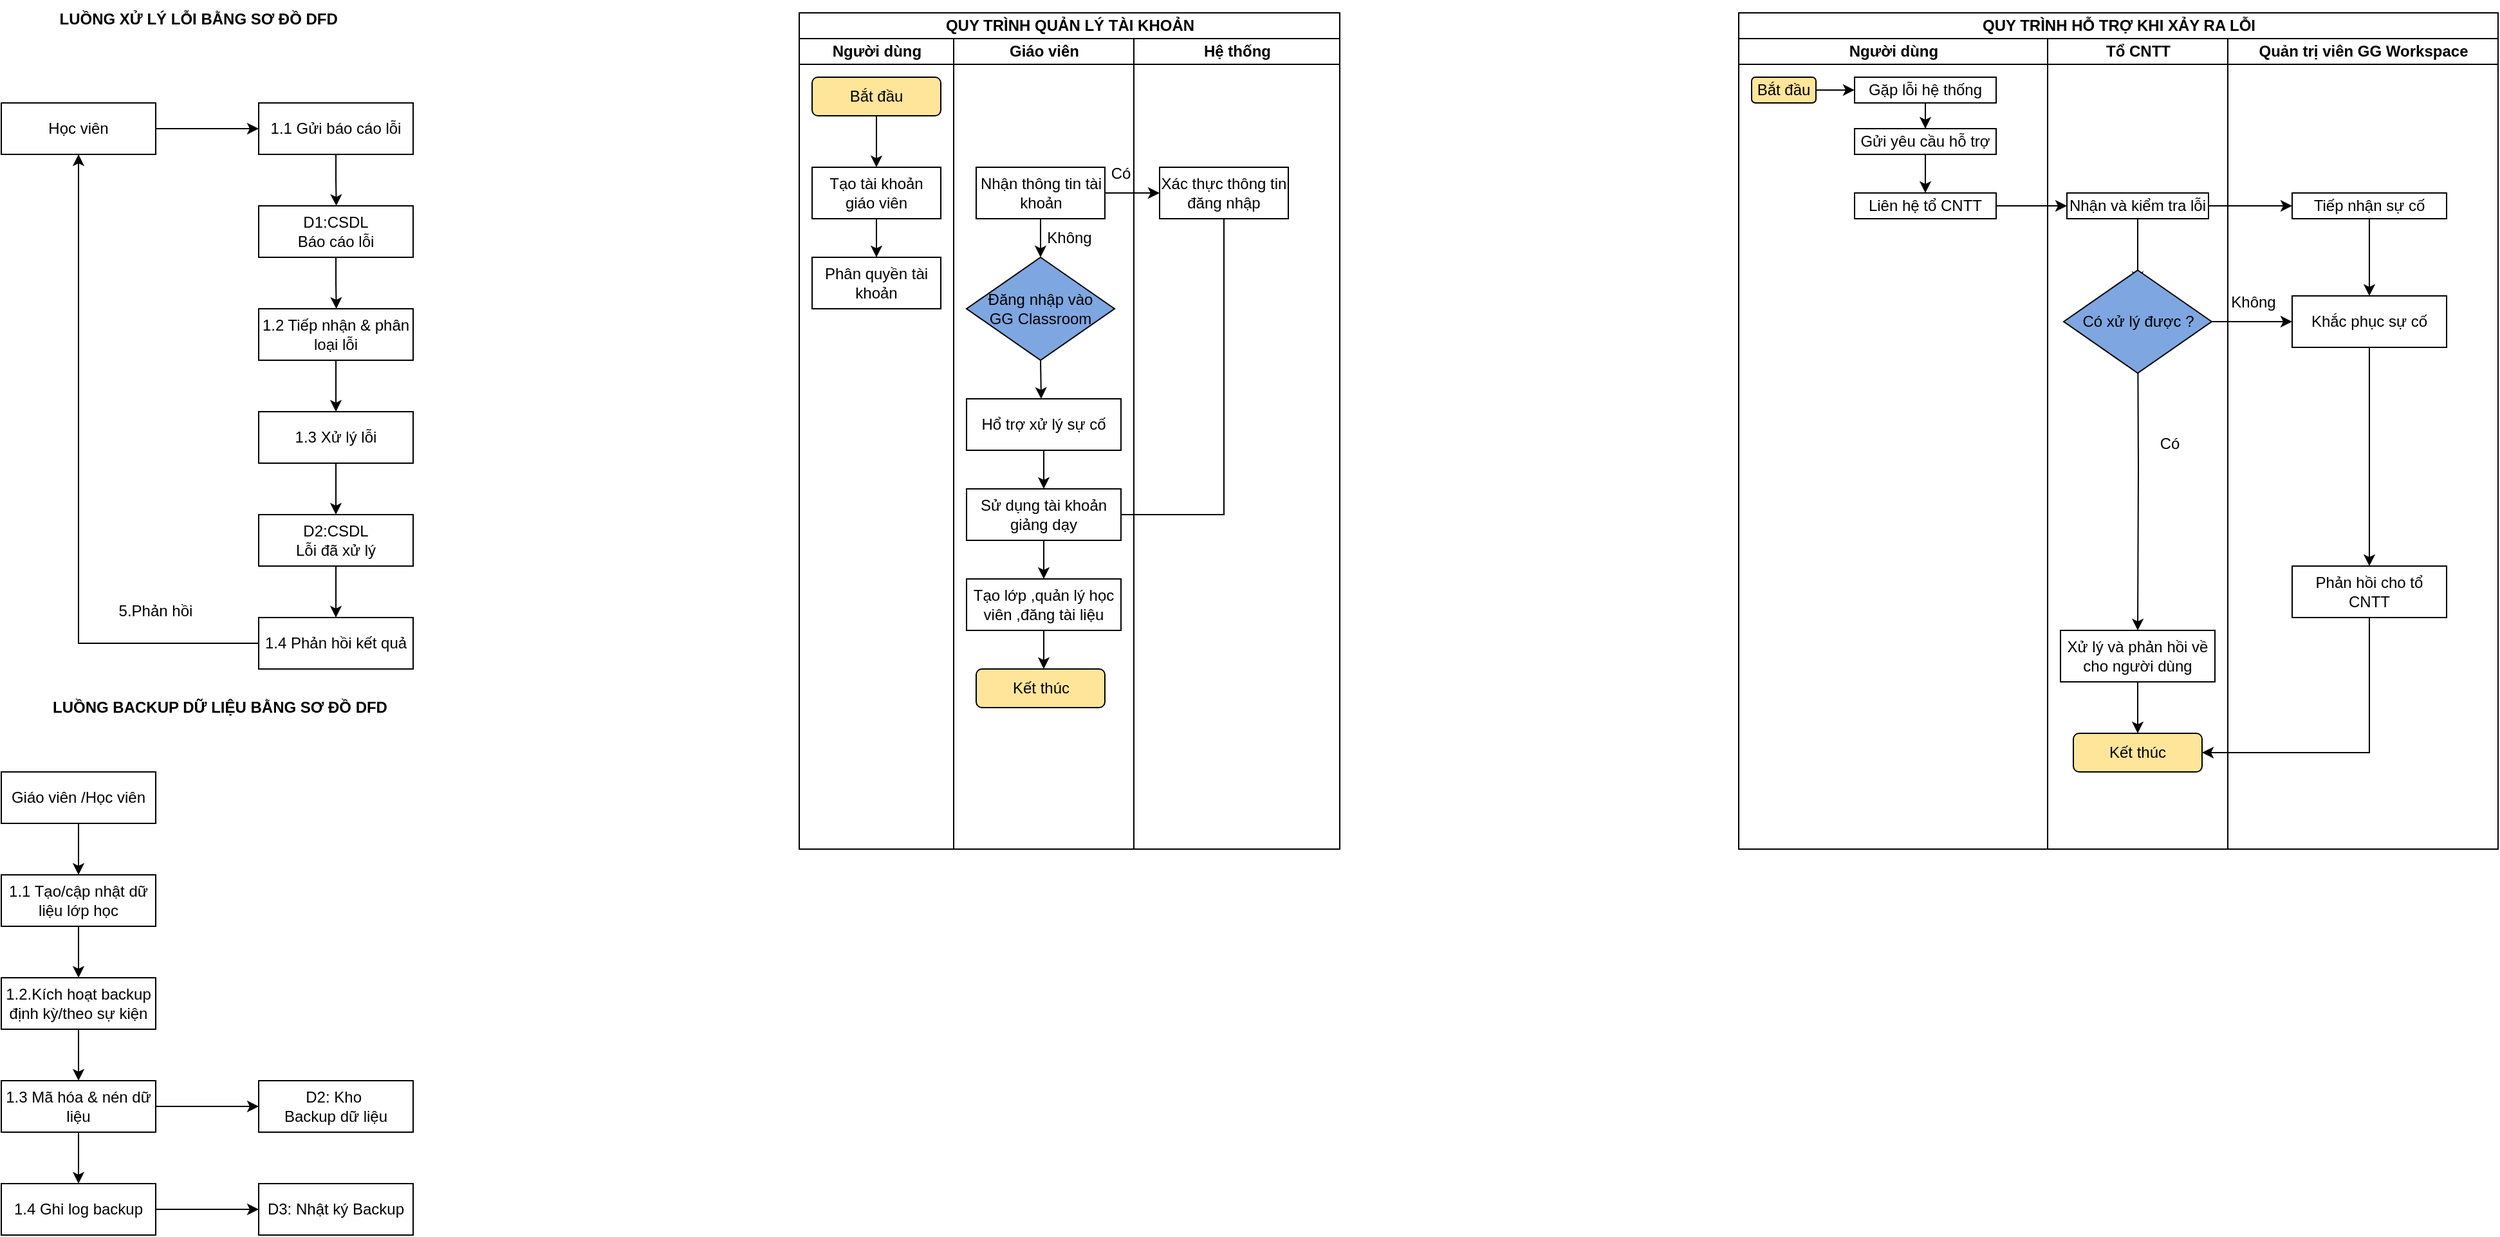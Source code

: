 <mxfile version="26.2.13">
  <diagram name="Page-1" id="2YBvvXClWsGukQMizWep">
    <mxGraphModel dx="2456" dy="811" grid="1" gridSize="10" guides="1" tooltips="1" connect="1" arrows="1" fold="1" page="1" pageScale="1" pageWidth="850" pageHeight="1100" math="0" shadow="0">
      <root>
        <mxCell id="0" />
        <mxCell id="1" parent="0" />
        <mxCell id="YN-AbOxAB9IHfIeV8c2e-1" value="QUY TRÌNH QUẢN LÝ TÀI KHOẢN" style="swimlane;childLayout=stackLayout;resizeParent=1;resizeParentMax=0;startSize=20;html=1;" parent="1" vertex="1">
          <mxGeometry x="-180.0" y="50" width="420" height="650" as="geometry" />
        </mxCell>
        <mxCell id="YN-AbOxAB9IHfIeV8c2e-2" value="Người dùng" style="swimlane;startSize=20;html=1;" parent="YN-AbOxAB9IHfIeV8c2e-1" vertex="1">
          <mxGeometry y="20" width="120" height="630" as="geometry" />
        </mxCell>
        <mxCell id="YN-AbOxAB9IHfIeV8c2e-6" value="Bắt đầu" style="rounded=1;whiteSpace=wrap;html=1;fillColor=#FFE599;" parent="YN-AbOxAB9IHfIeV8c2e-2" vertex="1">
          <mxGeometry x="10" y="30" width="100" height="30" as="geometry" />
        </mxCell>
        <mxCell id="YN-AbOxAB9IHfIeV8c2e-8" value="Tạo tài khoản giáo viên" style="rounded=0;whiteSpace=wrap;html=1;" parent="YN-AbOxAB9IHfIeV8c2e-2" vertex="1">
          <mxGeometry x="10" y="100" width="100" height="40" as="geometry" />
        </mxCell>
        <mxCell id="YN-AbOxAB9IHfIeV8c2e-7" style="edgeStyle=orthogonalEdgeStyle;rounded=0;orthogonalLoop=1;jettySize=auto;html=1;exitX=0.5;exitY=1;exitDx=0;exitDy=0;" parent="YN-AbOxAB9IHfIeV8c2e-2" source="YN-AbOxAB9IHfIeV8c2e-6" target="YN-AbOxAB9IHfIeV8c2e-8" edge="1">
          <mxGeometry relative="1" as="geometry">
            <mxPoint x="60.0" y="90" as="targetPoint" />
          </mxGeometry>
        </mxCell>
        <mxCell id="YN-AbOxAB9IHfIeV8c2e-10" value="Phân quyền tài khoản" style="rounded=0;whiteSpace=wrap;html=1;" parent="YN-AbOxAB9IHfIeV8c2e-2" vertex="1">
          <mxGeometry x="10.0" y="170" width="100" height="40" as="geometry" />
        </mxCell>
        <mxCell id="YN-AbOxAB9IHfIeV8c2e-9" style="edgeStyle=orthogonalEdgeStyle;rounded=0;orthogonalLoop=1;jettySize=auto;html=1;exitX=0.5;exitY=1;exitDx=0;exitDy=0;" parent="YN-AbOxAB9IHfIeV8c2e-2" source="YN-AbOxAB9IHfIeV8c2e-8" target="YN-AbOxAB9IHfIeV8c2e-10" edge="1">
          <mxGeometry relative="1" as="geometry">
            <mxPoint x="60.0" y="170" as="targetPoint" />
          </mxGeometry>
        </mxCell>
        <mxCell id="YN-AbOxAB9IHfIeV8c2e-3" value="Giáo viên" style="swimlane;startSize=20;html=1;" parent="YN-AbOxAB9IHfIeV8c2e-1" vertex="1">
          <mxGeometry x="120" y="20" width="140" height="630" as="geometry" />
        </mxCell>
        <mxCell id="YN-AbOxAB9IHfIeV8c2e-15" style="edgeStyle=orthogonalEdgeStyle;rounded=0;orthogonalLoop=1;jettySize=auto;html=1;exitX=0.5;exitY=1;exitDx=0;exitDy=0;entryX=0.5;entryY=0;entryDx=0;entryDy=0;" parent="YN-AbOxAB9IHfIeV8c2e-3" source="YN-AbOxAB9IHfIeV8c2e-11" target="YN-AbOxAB9IHfIeV8c2e-13" edge="1">
          <mxGeometry relative="1" as="geometry" />
        </mxCell>
        <mxCell id="YN-AbOxAB9IHfIeV8c2e-24" style="edgeStyle=orthogonalEdgeStyle;rounded=0;orthogonalLoop=1;jettySize=auto;html=1;exitX=1;exitY=0.5;exitDx=0;exitDy=0;" parent="YN-AbOxAB9IHfIeV8c2e-3" source="YN-AbOxAB9IHfIeV8c2e-11" edge="1">
          <mxGeometry relative="1" as="geometry">
            <mxPoint x="160.0" y="120" as="targetPoint" />
          </mxGeometry>
        </mxCell>
        <mxCell id="YN-AbOxAB9IHfIeV8c2e-11" value="Nhận thông tin tài khoản" style="rounded=0;whiteSpace=wrap;html=1;" parent="YN-AbOxAB9IHfIeV8c2e-3" vertex="1">
          <mxGeometry x="17.5" y="100" width="100" height="40" as="geometry" />
        </mxCell>
        <mxCell id="YN-AbOxAB9IHfIeV8c2e-16" style="edgeStyle=orthogonalEdgeStyle;rounded=0;orthogonalLoop=1;jettySize=auto;html=1;exitX=0.5;exitY=1;exitDx=0;exitDy=0;" parent="YN-AbOxAB9IHfIeV8c2e-3" source="YN-AbOxAB9IHfIeV8c2e-13" edge="1">
          <mxGeometry relative="1" as="geometry">
            <mxPoint x="68.0" y="280" as="targetPoint" />
          </mxGeometry>
        </mxCell>
        <mxCell id="YN-AbOxAB9IHfIeV8c2e-13" value="Đăng nhập vào&lt;br&gt;GG Classroom" style="rhombus;whiteSpace=wrap;html=1;fillColor=#7EA6E0;" parent="YN-AbOxAB9IHfIeV8c2e-3" vertex="1">
          <mxGeometry x="10" y="170" width="115" height="80" as="geometry" />
        </mxCell>
        <mxCell id="YN-AbOxAB9IHfIeV8c2e-17" value="Hổ trợ xử lý sự cố" style="rounded=0;whiteSpace=wrap;html=1;" parent="YN-AbOxAB9IHfIeV8c2e-3" vertex="1">
          <mxGeometry x="10" y="280" width="120" height="40" as="geometry" />
        </mxCell>
        <mxCell id="YN-AbOxAB9IHfIeV8c2e-19" value="Sử dụng tài khoản giảng dạy" style="rounded=0;whiteSpace=wrap;html=1;" parent="YN-AbOxAB9IHfIeV8c2e-3" vertex="1">
          <mxGeometry x="10" y="350" width="120" height="40" as="geometry" />
        </mxCell>
        <mxCell id="YN-AbOxAB9IHfIeV8c2e-18" style="edgeStyle=orthogonalEdgeStyle;rounded=0;orthogonalLoop=1;jettySize=auto;html=1;exitX=0.5;exitY=1;exitDx=0;exitDy=0;" parent="YN-AbOxAB9IHfIeV8c2e-3" source="YN-AbOxAB9IHfIeV8c2e-17" target="YN-AbOxAB9IHfIeV8c2e-19" edge="1">
          <mxGeometry relative="1" as="geometry">
            <mxPoint x="70.0" y="360" as="targetPoint" />
          </mxGeometry>
        </mxCell>
        <mxCell id="YN-AbOxAB9IHfIeV8c2e-20" style="edgeStyle=orthogonalEdgeStyle;rounded=0;orthogonalLoop=1;jettySize=auto;html=1;exitX=0.5;exitY=1;exitDx=0;exitDy=0;" parent="YN-AbOxAB9IHfIeV8c2e-3" source="YN-AbOxAB9IHfIeV8c2e-19" edge="1">
          <mxGeometry relative="1" as="geometry">
            <mxPoint x="70.0" y="420" as="targetPoint" />
          </mxGeometry>
        </mxCell>
        <mxCell id="YN-AbOxAB9IHfIeV8c2e-28" value="Có" style="text;html=1;align=center;verticalAlign=middle;whiteSpace=wrap;rounded=0;" parent="YN-AbOxAB9IHfIeV8c2e-3" vertex="1">
          <mxGeometry x="100.0" y="90" width="60" height="30" as="geometry" />
        </mxCell>
        <mxCell id="YN-AbOxAB9IHfIeV8c2e-29" value="Không" style="text;html=1;align=center;verticalAlign=middle;whiteSpace=wrap;rounded=0;" parent="YN-AbOxAB9IHfIeV8c2e-3" vertex="1">
          <mxGeometry x="60.0" y="140" width="60" height="30" as="geometry" />
        </mxCell>
        <mxCell id="YN-AbOxAB9IHfIeV8c2e-44" style="edgeStyle=orthogonalEdgeStyle;rounded=0;orthogonalLoop=1;jettySize=auto;html=1;exitX=0.5;exitY=1;exitDx=0;exitDy=0;" parent="YN-AbOxAB9IHfIeV8c2e-3" source="YN-AbOxAB9IHfIeV8c2e-37" edge="1">
          <mxGeometry relative="1" as="geometry">
            <mxPoint x="70.0" y="490" as="targetPoint" />
          </mxGeometry>
        </mxCell>
        <mxCell id="YN-AbOxAB9IHfIeV8c2e-37" value="Tạo lớp ,quản lý học viên ,đăng tài liệu" style="rounded=0;whiteSpace=wrap;html=1;" parent="YN-AbOxAB9IHfIeV8c2e-3" vertex="1">
          <mxGeometry x="10" y="420" width="120" height="40" as="geometry" />
        </mxCell>
        <mxCell id="YN-AbOxAB9IHfIeV8c2e-36" value="Kết thúc" style="rounded=1;whiteSpace=wrap;html=1;fillColor=#FFE599;" parent="YN-AbOxAB9IHfIeV8c2e-3" vertex="1">
          <mxGeometry x="17.5" y="490" width="100" height="30" as="geometry" />
        </mxCell>
        <mxCell id="YN-AbOxAB9IHfIeV8c2e-5" value="Hệ thống" style="swimlane;startSize=20;html=1;" parent="YN-AbOxAB9IHfIeV8c2e-1" vertex="1">
          <mxGeometry x="260" y="20" width="160" height="630" as="geometry" />
        </mxCell>
        <mxCell id="YN-AbOxAB9IHfIeV8c2e-26" value="Xác thực thông tin đăng nhập" style="rounded=0;whiteSpace=wrap;html=1;" parent="YN-AbOxAB9IHfIeV8c2e-5" vertex="1">
          <mxGeometry x="20" y="100" width="100" height="40" as="geometry" />
        </mxCell>
        <mxCell id="YN-AbOxAB9IHfIeV8c2e-35" value="" style="endArrow=none;html=1;rounded=0;entryX=0.5;entryY=1;entryDx=0;entryDy=0;" parent="YN-AbOxAB9IHfIeV8c2e-1" source="YN-AbOxAB9IHfIeV8c2e-19" target="YN-AbOxAB9IHfIeV8c2e-26" edge="1">
          <mxGeometry width="50" height="50" relative="1" as="geometry">
            <mxPoint x="180.0" y="430" as="sourcePoint" />
            <mxPoint x="230.0" y="380" as="targetPoint" />
            <Array as="points">
              <mxPoint x="330.0" y="390" />
            </Array>
          </mxGeometry>
        </mxCell>
        <mxCell id="crW1MWPLfhh7JatGZTCZ-1" value="QUY TRÌNH HỖ TRỢ KHI XẢY RA LỖI" style="swimlane;childLayout=stackLayout;resizeParent=1;resizeParentMax=0;startSize=20;html=1;" parent="1" vertex="1">
          <mxGeometry x="550" y="50" width="590" height="650" as="geometry" />
        </mxCell>
        <mxCell id="crW1MWPLfhh7JatGZTCZ-2" value="Người dùng" style="swimlane;startSize=20;html=1;" parent="crW1MWPLfhh7JatGZTCZ-1" vertex="1">
          <mxGeometry y="20" width="240" height="630" as="geometry" />
        </mxCell>
        <mxCell id="crW1MWPLfhh7JatGZTCZ-26" style="edgeStyle=orthogonalEdgeStyle;rounded=0;orthogonalLoop=1;jettySize=auto;html=1;exitX=1;exitY=0.5;exitDx=0;exitDy=0;" parent="crW1MWPLfhh7JatGZTCZ-2" source="crW1MWPLfhh7JatGZTCZ-3" edge="1">
          <mxGeometry relative="1" as="geometry">
            <mxPoint x="90" y="39.963" as="targetPoint" />
          </mxGeometry>
        </mxCell>
        <mxCell id="crW1MWPLfhh7JatGZTCZ-3" value="Bắt đầu" style="rounded=1;whiteSpace=wrap;html=1;fillColor=#FFE599;" parent="crW1MWPLfhh7JatGZTCZ-2" vertex="1">
          <mxGeometry x="10" y="30" width="50" height="20" as="geometry" />
        </mxCell>
        <mxCell id="crW1MWPLfhh7JatGZTCZ-4" value="Gặp lỗi hệ thống" style="rounded=0;whiteSpace=wrap;html=1;" parent="crW1MWPLfhh7JatGZTCZ-2" vertex="1">
          <mxGeometry x="90" y="30" width="110" height="20" as="geometry" />
        </mxCell>
        <mxCell id="PWGADYU7eV553-YgmMH2-9" style="edgeStyle=orthogonalEdgeStyle;rounded=0;orthogonalLoop=1;jettySize=auto;html=1;exitX=0.5;exitY=1;exitDx=0;exitDy=0;entryX=0.5;entryY=0;entryDx=0;entryDy=0;" edge="1" parent="crW1MWPLfhh7JatGZTCZ-2" source="crW1MWPLfhh7JatGZTCZ-6" target="PWGADYU7eV553-YgmMH2-1">
          <mxGeometry relative="1" as="geometry" />
        </mxCell>
        <mxCell id="crW1MWPLfhh7JatGZTCZ-6" value="Gửi yêu cầu hỗ trợ" style="rounded=0;whiteSpace=wrap;html=1;" parent="crW1MWPLfhh7JatGZTCZ-2" vertex="1">
          <mxGeometry x="90" y="70" width="110" height="20" as="geometry" />
        </mxCell>
        <mxCell id="crW1MWPLfhh7JatGZTCZ-7" style="edgeStyle=orthogonalEdgeStyle;rounded=0;orthogonalLoop=1;jettySize=auto;html=1;exitX=0.5;exitY=1;exitDx=0;exitDy=0;" parent="crW1MWPLfhh7JatGZTCZ-2" source="crW1MWPLfhh7JatGZTCZ-4" target="crW1MWPLfhh7JatGZTCZ-6" edge="1">
          <mxGeometry relative="1" as="geometry">
            <mxPoint x="60.0" y="170" as="targetPoint" />
          </mxGeometry>
        </mxCell>
        <mxCell id="PWGADYU7eV553-YgmMH2-1" value="Liên hệ tổ CNTT" style="rounded=0;whiteSpace=wrap;html=1;" vertex="1" parent="crW1MWPLfhh7JatGZTCZ-2">
          <mxGeometry x="90" y="120" width="110" height="20" as="geometry" />
        </mxCell>
        <mxCell id="crW1MWPLfhh7JatGZTCZ-8" value="Tổ CNTT" style="swimlane;startSize=20;html=1;" parent="crW1MWPLfhh7JatGZTCZ-1" vertex="1">
          <mxGeometry x="240" y="20" width="140" height="630" as="geometry" />
        </mxCell>
        <mxCell id="crW1MWPLfhh7JatGZTCZ-30" style="edgeStyle=orthogonalEdgeStyle;rounded=0;orthogonalLoop=1;jettySize=auto;html=1;exitX=0.5;exitY=1;exitDx=0;exitDy=0;" parent="crW1MWPLfhh7JatGZTCZ-8" source="crW1MWPLfhh7JatGZTCZ-11" edge="1">
          <mxGeometry relative="1" as="geometry">
            <mxPoint x="70" y="190" as="targetPoint" />
          </mxGeometry>
        </mxCell>
        <mxCell id="crW1MWPLfhh7JatGZTCZ-11" value="Nhận và kiểm tra lỗi" style="rounded=0;whiteSpace=wrap;html=1;" parent="crW1MWPLfhh7JatGZTCZ-8" vertex="1">
          <mxGeometry x="15" y="120" width="110" height="20" as="geometry" />
        </mxCell>
        <mxCell id="crW1MWPLfhh7JatGZTCZ-60" style="edgeStyle=orthogonalEdgeStyle;rounded=0;orthogonalLoop=1;jettySize=auto;html=1;exitX=0.5;exitY=1;exitDx=0;exitDy=0;" parent="crW1MWPLfhh7JatGZTCZ-8" source="crW1MWPLfhh7JatGZTCZ-15" target="crW1MWPLfhh7JatGZTCZ-22" edge="1">
          <mxGeometry relative="1" as="geometry" />
        </mxCell>
        <mxCell id="crW1MWPLfhh7JatGZTCZ-15" value="Xử lý và phản hồi về cho người dùng" style="rounded=0;whiteSpace=wrap;html=1;" parent="crW1MWPLfhh7JatGZTCZ-8" vertex="1">
          <mxGeometry x="10" y="460" width="120" height="40" as="geometry" />
        </mxCell>
        <mxCell id="crW1MWPLfhh7JatGZTCZ-16" style="edgeStyle=orthogonalEdgeStyle;rounded=0;orthogonalLoop=1;jettySize=auto;html=1;exitX=0.5;exitY=1;exitDx=0;exitDy=0;" parent="crW1MWPLfhh7JatGZTCZ-8" target="crW1MWPLfhh7JatGZTCZ-15" edge="1">
          <mxGeometry relative="1" as="geometry">
            <mxPoint x="70.0" y="360" as="targetPoint" />
            <mxPoint x="70" y="210" as="sourcePoint" />
          </mxGeometry>
        </mxCell>
        <mxCell id="crW1MWPLfhh7JatGZTCZ-22" value="Kết thúc" style="rounded=1;whiteSpace=wrap;html=1;fillColor=#FFE599;" parent="crW1MWPLfhh7JatGZTCZ-8" vertex="1">
          <mxGeometry x="20.0" y="540" width="100" height="30" as="geometry" />
        </mxCell>
        <mxCell id="crW1MWPLfhh7JatGZTCZ-27" value="Có xử lý được ?" style="rhombus;whiteSpace=wrap;html=1;fillColor=#7EA6E0;" parent="crW1MWPLfhh7JatGZTCZ-8" vertex="1">
          <mxGeometry x="12.5" y="180" width="115" height="80" as="geometry" />
        </mxCell>
        <mxCell id="crW1MWPLfhh7JatGZTCZ-68" value="Có" style="text;html=1;align=center;verticalAlign=middle;whiteSpace=wrap;rounded=0;" parent="crW1MWPLfhh7JatGZTCZ-8" vertex="1">
          <mxGeometry x="65" y="300" width="60" height="30" as="geometry" />
        </mxCell>
        <mxCell id="crW1MWPLfhh7JatGZTCZ-23" value="Quản trị viên GG Workspace" style="swimlane;startSize=20;html=1;" parent="crW1MWPLfhh7JatGZTCZ-1" vertex="1">
          <mxGeometry x="380" y="20" width="210" height="630" as="geometry" />
        </mxCell>
        <mxCell id="crW1MWPLfhh7JatGZTCZ-48" style="edgeStyle=orthogonalEdgeStyle;rounded=0;orthogonalLoop=1;jettySize=auto;html=1;exitX=0.5;exitY=1;exitDx=0;exitDy=0;" parent="crW1MWPLfhh7JatGZTCZ-23" source="crW1MWPLfhh7JatGZTCZ-24" target="crW1MWPLfhh7JatGZTCZ-47" edge="1">
          <mxGeometry relative="1" as="geometry" />
        </mxCell>
        <mxCell id="crW1MWPLfhh7JatGZTCZ-24" value="Tiếp nhận sự cố" style="rounded=0;whiteSpace=wrap;html=1;" parent="crW1MWPLfhh7JatGZTCZ-23" vertex="1">
          <mxGeometry x="50" y="120" width="120" height="20" as="geometry" />
        </mxCell>
        <mxCell id="PWGADYU7eV553-YgmMH2-11" style="edgeStyle=orthogonalEdgeStyle;rounded=0;orthogonalLoop=1;jettySize=auto;html=1;exitX=0.5;exitY=1;exitDx=0;exitDy=0;entryX=0.5;entryY=0;entryDx=0;entryDy=0;" edge="1" parent="crW1MWPLfhh7JatGZTCZ-23" source="crW1MWPLfhh7JatGZTCZ-47" target="crW1MWPLfhh7JatGZTCZ-53">
          <mxGeometry relative="1" as="geometry" />
        </mxCell>
        <mxCell id="crW1MWPLfhh7JatGZTCZ-47" value="Khắc phục sự cố" style="rounded=0;whiteSpace=wrap;html=1;" parent="crW1MWPLfhh7JatGZTCZ-23" vertex="1">
          <mxGeometry x="50" y="200" width="120" height="40" as="geometry" />
        </mxCell>
        <mxCell id="crW1MWPLfhh7JatGZTCZ-53" value="Phản hồi cho tổ CNTT" style="rounded=0;whiteSpace=wrap;html=1;" parent="crW1MWPLfhh7JatGZTCZ-23" vertex="1">
          <mxGeometry x="50" y="410" width="120" height="40" as="geometry" />
        </mxCell>
        <mxCell id="crW1MWPLfhh7JatGZTCZ-69" value="Không" style="text;html=1;align=center;verticalAlign=middle;whiteSpace=wrap;rounded=0;" parent="crW1MWPLfhh7JatGZTCZ-23" vertex="1">
          <mxGeometry x="-10" y="190" width="60" height="30" as="geometry" />
        </mxCell>
        <mxCell id="crW1MWPLfhh7JatGZTCZ-34" style="edgeStyle=orthogonalEdgeStyle;rounded=0;orthogonalLoop=1;jettySize=auto;html=1;exitX=1;exitY=0.5;exitDx=0;exitDy=0;entryX=0;entryY=0.5;entryDx=0;entryDy=0;" parent="crW1MWPLfhh7JatGZTCZ-1" source="crW1MWPLfhh7JatGZTCZ-11" target="crW1MWPLfhh7JatGZTCZ-24" edge="1">
          <mxGeometry relative="1" as="geometry">
            <mxPoint x="410" y="119.963" as="targetPoint" />
          </mxGeometry>
        </mxCell>
        <mxCell id="PWGADYU7eV553-YgmMH2-2" style="edgeStyle=orthogonalEdgeStyle;rounded=0;orthogonalLoop=1;jettySize=auto;html=1;exitX=1;exitY=0.5;exitDx=0;exitDy=0;entryX=0;entryY=0.5;entryDx=0;entryDy=0;" edge="1" parent="crW1MWPLfhh7JatGZTCZ-1" source="crW1MWPLfhh7JatGZTCZ-27" target="crW1MWPLfhh7JatGZTCZ-47">
          <mxGeometry relative="1" as="geometry" />
        </mxCell>
        <mxCell id="PWGADYU7eV553-YgmMH2-10" style="edgeStyle=orthogonalEdgeStyle;rounded=0;orthogonalLoop=1;jettySize=auto;html=1;exitX=0.5;exitY=1;exitDx=0;exitDy=0;entryX=1;entryY=0.5;entryDx=0;entryDy=0;" edge="1" parent="crW1MWPLfhh7JatGZTCZ-1" source="crW1MWPLfhh7JatGZTCZ-53" target="crW1MWPLfhh7JatGZTCZ-22">
          <mxGeometry relative="1" as="geometry" />
        </mxCell>
        <mxCell id="PWGADYU7eV553-YgmMH2-15" style="edgeStyle=orthogonalEdgeStyle;rounded=0;orthogonalLoop=1;jettySize=auto;html=1;exitX=1;exitY=0.5;exitDx=0;exitDy=0;entryX=0;entryY=0.5;entryDx=0;entryDy=0;" edge="1" parent="crW1MWPLfhh7JatGZTCZ-1" source="PWGADYU7eV553-YgmMH2-1" target="crW1MWPLfhh7JatGZTCZ-11">
          <mxGeometry relative="1" as="geometry" />
        </mxCell>
        <mxCell id="crW1MWPLfhh7JatGZTCZ-76" style="edgeStyle=orthogonalEdgeStyle;rounded=0;orthogonalLoop=1;jettySize=auto;html=1;exitX=1;exitY=0.5;exitDx=0;exitDy=0;" parent="1" source="crW1MWPLfhh7JatGZTCZ-75" target="crW1MWPLfhh7JatGZTCZ-77" edge="1">
          <mxGeometry relative="1" as="geometry">
            <mxPoint x="-600" y="140.444" as="targetPoint" />
          </mxGeometry>
        </mxCell>
        <mxCell id="crW1MWPLfhh7JatGZTCZ-75" value="Học viên" style="rounded=0;whiteSpace=wrap;html=1;" parent="1" vertex="1">
          <mxGeometry x="-800" y="120" width="120" height="40" as="geometry" />
        </mxCell>
        <mxCell id="crW1MWPLfhh7JatGZTCZ-78" style="edgeStyle=orthogonalEdgeStyle;rounded=0;orthogonalLoop=1;jettySize=auto;html=1;exitX=0.5;exitY=1;exitDx=0;exitDy=0;" parent="1" source="crW1MWPLfhh7JatGZTCZ-77" edge="1">
          <mxGeometry relative="1" as="geometry">
            <mxPoint x="-539.667" y="200" as="targetPoint" />
          </mxGeometry>
        </mxCell>
        <mxCell id="crW1MWPLfhh7JatGZTCZ-77" value="1.1 Gửi báo cáo lỗi" style="rounded=0;whiteSpace=wrap;html=1;" parent="1" vertex="1">
          <mxGeometry x="-600" y="120" width="120" height="40" as="geometry" />
        </mxCell>
        <mxCell id="crW1MWPLfhh7JatGZTCZ-81" style="edgeStyle=orthogonalEdgeStyle;rounded=0;orthogonalLoop=1;jettySize=auto;html=1;exitX=0.5;exitY=1;exitDx=0;exitDy=0;" parent="1" source="crW1MWPLfhh7JatGZTCZ-80" edge="1">
          <mxGeometry relative="1" as="geometry">
            <mxPoint x="-539.667" y="280" as="targetPoint" />
          </mxGeometry>
        </mxCell>
        <mxCell id="crW1MWPLfhh7JatGZTCZ-80" value="D1:CSDL&lt;br&gt;Báo cáo lỗi" style="rounded=0;whiteSpace=wrap;html=1;" parent="1" vertex="1">
          <mxGeometry x="-600" y="200" width="120" height="40" as="geometry" />
        </mxCell>
        <mxCell id="crW1MWPLfhh7JatGZTCZ-84" style="edgeStyle=orthogonalEdgeStyle;rounded=0;orthogonalLoop=1;jettySize=auto;html=1;exitX=0.5;exitY=1;exitDx=0;exitDy=0;entryX=0.5;entryY=0;entryDx=0;entryDy=0;" parent="1" source="crW1MWPLfhh7JatGZTCZ-82" target="crW1MWPLfhh7JatGZTCZ-83" edge="1">
          <mxGeometry relative="1" as="geometry" />
        </mxCell>
        <mxCell id="crW1MWPLfhh7JatGZTCZ-82" value="1.2 Tiếp nhận &amp;amp; phân loại lỗi" style="rounded=0;whiteSpace=wrap;html=1;" parent="1" vertex="1">
          <mxGeometry x="-600" y="280" width="120" height="40" as="geometry" />
        </mxCell>
        <mxCell id="crW1MWPLfhh7JatGZTCZ-87" style="edgeStyle=orthogonalEdgeStyle;rounded=0;orthogonalLoop=1;jettySize=auto;html=1;exitX=0.5;exitY=1;exitDx=0;exitDy=0;entryX=0.5;entryY=0;entryDx=0;entryDy=0;" parent="1" source="crW1MWPLfhh7JatGZTCZ-83" target="crW1MWPLfhh7JatGZTCZ-85" edge="1">
          <mxGeometry relative="1" as="geometry" />
        </mxCell>
        <mxCell id="crW1MWPLfhh7JatGZTCZ-83" value="1.3 Xử lý lỗi" style="rounded=0;whiteSpace=wrap;html=1;" parent="1" vertex="1">
          <mxGeometry x="-600" y="360" width="120" height="40" as="geometry" />
        </mxCell>
        <mxCell id="crW1MWPLfhh7JatGZTCZ-88" style="edgeStyle=orthogonalEdgeStyle;rounded=0;orthogonalLoop=1;jettySize=auto;html=1;exitX=0.5;exitY=1;exitDx=0;exitDy=0;" parent="1" source="crW1MWPLfhh7JatGZTCZ-85" target="crW1MWPLfhh7JatGZTCZ-86" edge="1">
          <mxGeometry relative="1" as="geometry" />
        </mxCell>
        <mxCell id="crW1MWPLfhh7JatGZTCZ-85" value="D2:CSDL&lt;br&gt;Lỗi đã xử lý" style="rounded=0;whiteSpace=wrap;html=1;" parent="1" vertex="1">
          <mxGeometry x="-600" y="440" width="120" height="40" as="geometry" />
        </mxCell>
        <mxCell id="crW1MWPLfhh7JatGZTCZ-90" style="edgeStyle=orthogonalEdgeStyle;rounded=0;orthogonalLoop=1;jettySize=auto;html=1;exitX=0;exitY=0.5;exitDx=0;exitDy=0;entryX=0.5;entryY=1;entryDx=0;entryDy=0;" parent="1" source="crW1MWPLfhh7JatGZTCZ-86" target="crW1MWPLfhh7JatGZTCZ-75" edge="1">
          <mxGeometry relative="1" as="geometry" />
        </mxCell>
        <mxCell id="crW1MWPLfhh7JatGZTCZ-86" value="1.4 Phản hồi kết quả" style="rounded=0;whiteSpace=wrap;html=1;" parent="1" vertex="1">
          <mxGeometry x="-600" y="520" width="120" height="40" as="geometry" />
        </mxCell>
        <mxCell id="crW1MWPLfhh7JatGZTCZ-91" value="5.Phản hồi" style="text;html=1;align=center;verticalAlign=middle;whiteSpace=wrap;rounded=0;" parent="1" vertex="1">
          <mxGeometry x="-710" y="500" width="60" height="30" as="geometry" />
        </mxCell>
        <mxCell id="crW1MWPLfhh7JatGZTCZ-92" style="edgeStyle=orthogonalEdgeStyle;rounded=0;orthogonalLoop=1;jettySize=auto;html=1;exitX=0.5;exitY=1;exitDx=0;exitDy=0;" parent="1" source="crW1MWPLfhh7JatGZTCZ-91" target="crW1MWPLfhh7JatGZTCZ-91" edge="1">
          <mxGeometry relative="1" as="geometry" />
        </mxCell>
        <mxCell id="crW1MWPLfhh7JatGZTCZ-93" value="LUỒNG XỬ LÝ LỖI BẰNG SƠ ĐỒ DFD&amp;nbsp;" style="text;html=1;align=center;verticalAlign=middle;whiteSpace=wrap;rounded=0;fontStyle=1" parent="1" vertex="1">
          <mxGeometry x="-780" y="40" width="270" height="30" as="geometry" />
        </mxCell>
        <mxCell id="crW1MWPLfhh7JatGZTCZ-98" style="edgeStyle=orthogonalEdgeStyle;rounded=0;orthogonalLoop=1;jettySize=auto;html=1;exitX=0.5;exitY=1;exitDx=0;exitDy=0;entryX=0.5;entryY=0;entryDx=0;entryDy=0;" parent="1" source="crW1MWPLfhh7JatGZTCZ-96" target="crW1MWPLfhh7JatGZTCZ-97" edge="1">
          <mxGeometry relative="1" as="geometry" />
        </mxCell>
        <mxCell id="crW1MWPLfhh7JatGZTCZ-96" value="Giáo viên /Học viên" style="rounded=0;whiteSpace=wrap;html=1;" parent="1" vertex="1">
          <mxGeometry x="-800" y="640" width="120" height="40" as="geometry" />
        </mxCell>
        <mxCell id="crW1MWPLfhh7JatGZTCZ-101" style="edgeStyle=orthogonalEdgeStyle;rounded=0;orthogonalLoop=1;jettySize=auto;html=1;exitX=0.5;exitY=1;exitDx=0;exitDy=0;" parent="1" source="crW1MWPLfhh7JatGZTCZ-97" target="crW1MWPLfhh7JatGZTCZ-99" edge="1">
          <mxGeometry relative="1" as="geometry" />
        </mxCell>
        <mxCell id="crW1MWPLfhh7JatGZTCZ-97" value="1.1 Tạo/cập nhật dữ liệu lớp học" style="rounded=0;whiteSpace=wrap;html=1;" parent="1" vertex="1">
          <mxGeometry x="-800" y="720" width="120" height="40" as="geometry" />
        </mxCell>
        <mxCell id="crW1MWPLfhh7JatGZTCZ-104" style="edgeStyle=orthogonalEdgeStyle;rounded=0;orthogonalLoop=1;jettySize=auto;html=1;exitX=0.5;exitY=1;exitDx=0;exitDy=0;" parent="1" source="crW1MWPLfhh7JatGZTCZ-99" target="crW1MWPLfhh7JatGZTCZ-102" edge="1">
          <mxGeometry relative="1" as="geometry" />
        </mxCell>
        <mxCell id="crW1MWPLfhh7JatGZTCZ-99" value="1.2.Kích hoạt backup định kỳ/theo sự kiện" style="rounded=0;whiteSpace=wrap;html=1;" parent="1" vertex="1">
          <mxGeometry x="-800" y="800" width="120" height="40" as="geometry" />
        </mxCell>
        <mxCell id="crW1MWPLfhh7JatGZTCZ-105" style="edgeStyle=orthogonalEdgeStyle;rounded=0;orthogonalLoop=1;jettySize=auto;html=1;exitX=0.5;exitY=1;exitDx=0;exitDy=0;entryX=0.5;entryY=0;entryDx=0;entryDy=0;" parent="1" source="crW1MWPLfhh7JatGZTCZ-102" target="crW1MWPLfhh7JatGZTCZ-103" edge="1">
          <mxGeometry relative="1" as="geometry" />
        </mxCell>
        <mxCell id="crW1MWPLfhh7JatGZTCZ-108" style="edgeStyle=orthogonalEdgeStyle;rounded=0;orthogonalLoop=1;jettySize=auto;html=1;exitX=1;exitY=0.5;exitDx=0;exitDy=0;" parent="1" source="crW1MWPLfhh7JatGZTCZ-102" target="crW1MWPLfhh7JatGZTCZ-106" edge="1">
          <mxGeometry relative="1" as="geometry" />
        </mxCell>
        <mxCell id="crW1MWPLfhh7JatGZTCZ-102" value="1.3 Mã hóa &amp;amp; nén dữ liệu" style="rounded=0;whiteSpace=wrap;html=1;" parent="1" vertex="1">
          <mxGeometry x="-800" y="880" width="120" height="40" as="geometry" />
        </mxCell>
        <mxCell id="crW1MWPLfhh7JatGZTCZ-109" style="edgeStyle=orthogonalEdgeStyle;rounded=0;orthogonalLoop=1;jettySize=auto;html=1;exitX=1;exitY=0.5;exitDx=0;exitDy=0;entryX=0;entryY=0.5;entryDx=0;entryDy=0;" parent="1" source="crW1MWPLfhh7JatGZTCZ-103" target="crW1MWPLfhh7JatGZTCZ-107" edge="1">
          <mxGeometry relative="1" as="geometry" />
        </mxCell>
        <mxCell id="crW1MWPLfhh7JatGZTCZ-103" value="1.4 Ghi log backup" style="rounded=0;whiteSpace=wrap;html=1;" parent="1" vertex="1">
          <mxGeometry x="-800" y="960" width="120" height="40" as="geometry" />
        </mxCell>
        <mxCell id="crW1MWPLfhh7JatGZTCZ-106" value="D2: Kho&amp;nbsp;&lt;br&gt;Backup dữ liệu" style="rounded=0;whiteSpace=wrap;html=1;" parent="1" vertex="1">
          <mxGeometry x="-600" y="880" width="120" height="40" as="geometry" />
        </mxCell>
        <mxCell id="crW1MWPLfhh7JatGZTCZ-107" value="D3: Nhật ký Backup" style="rounded=0;whiteSpace=wrap;html=1;" parent="1" vertex="1">
          <mxGeometry x="-600" y="960" width="120" height="40" as="geometry" />
        </mxCell>
        <mxCell id="crW1MWPLfhh7JatGZTCZ-110" value="LUỒNG BACKUP DỮ LIỆU BẰNG SƠ ĐỒ DFD" style="text;html=1;align=center;verticalAlign=middle;whiteSpace=wrap;rounded=0;fontStyle=1" parent="1" vertex="1">
          <mxGeometry x="-770" y="570" width="280" height="40" as="geometry" />
        </mxCell>
      </root>
    </mxGraphModel>
  </diagram>
</mxfile>
